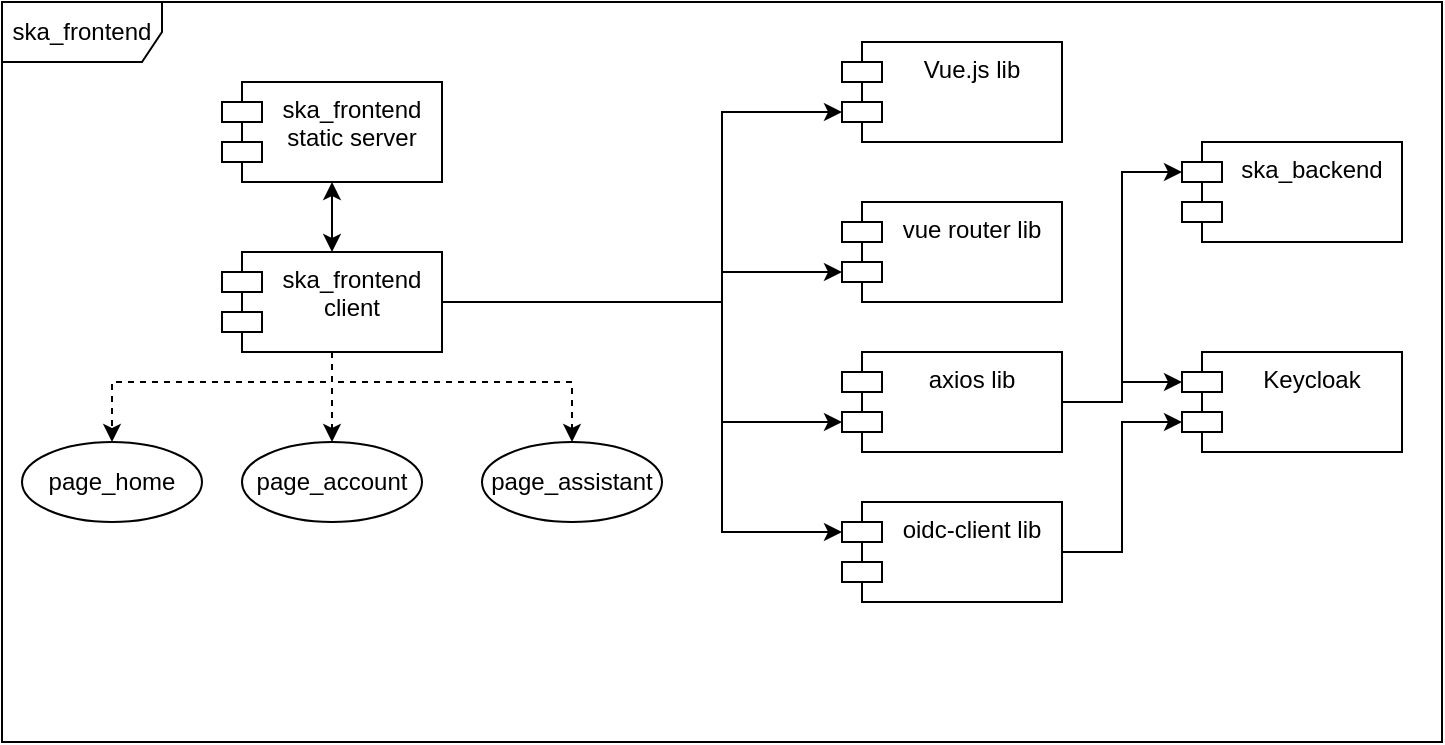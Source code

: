 <mxfile version="24.6.4" type="device">
  <diagram name="Page-1" id="7inHc9Q6Ccn756RbUHnm">
    <mxGraphModel dx="1434" dy="835" grid="1" gridSize="10" guides="1" tooltips="1" connect="1" arrows="1" fold="1" page="1" pageScale="1" pageWidth="850" pageHeight="1100" math="0" shadow="0">
      <root>
        <mxCell id="0" />
        <mxCell id="1" parent="0" />
        <mxCell id="wIZ43N2knN1_QpdRfwYL-1" value="ska_frontend" style="shape=umlFrame;whiteSpace=wrap;html=1;pointerEvents=0;width=80;height=30;" parent="1" vertex="1">
          <mxGeometry x="40" y="180" width="720" height="370" as="geometry" />
        </mxCell>
        <mxCell id="_1hHCrO5CZwxLzsTIWwX-7" value="ska_backend" style="shape=module;align=left;spacingLeft=20;align=center;verticalAlign=top;whiteSpace=wrap;html=1;" parent="1" vertex="1">
          <mxGeometry x="630" y="250" width="110" height="50" as="geometry" />
        </mxCell>
        <mxCell id="_1hHCrO5CZwxLzsTIWwX-8" value="Keycloak" style="shape=module;align=left;spacingLeft=20;align=center;verticalAlign=top;whiteSpace=wrap;html=1;" parent="1" vertex="1">
          <mxGeometry x="630" y="355" width="110" height="50" as="geometry" />
        </mxCell>
        <mxCell id="wpWViin_Y6ipoAt1LUYJ-2" value="page_home" style="ellipse;whiteSpace=wrap;html=1;" parent="1" vertex="1">
          <mxGeometry x="50" y="400" width="90" height="40" as="geometry" />
        </mxCell>
        <mxCell id="L-l4M9XKchPwWJ18eFmD-1" value="Vue.js lib" style="shape=module;align=left;spacingLeft=20;align=center;verticalAlign=top;whiteSpace=wrap;html=1;" vertex="1" parent="1">
          <mxGeometry x="460" y="200" width="110" height="50" as="geometry" />
        </mxCell>
        <mxCell id="L-l4M9XKchPwWJ18eFmD-2" value="axios lib" style="shape=module;align=left;spacingLeft=20;align=center;verticalAlign=top;whiteSpace=wrap;html=1;" vertex="1" parent="1">
          <mxGeometry x="460" y="355" width="110" height="50" as="geometry" />
        </mxCell>
        <mxCell id="L-l4M9XKchPwWJ18eFmD-9" style="edgeStyle=orthogonalEdgeStyle;rounded=0;orthogonalLoop=1;jettySize=auto;html=1;entryX=0.5;entryY=0;entryDx=0;entryDy=0;startArrow=classic;startFill=1;" edge="1" parent="1" source="L-l4M9XKchPwWJ18eFmD-3" target="L-l4M9XKchPwWJ18eFmD-7">
          <mxGeometry relative="1" as="geometry" />
        </mxCell>
        <mxCell id="L-l4M9XKchPwWJ18eFmD-3" value="ska_frontend static server" style="shape=module;align=left;spacingLeft=20;align=center;verticalAlign=top;whiteSpace=wrap;html=1;" vertex="1" parent="1">
          <mxGeometry x="150" y="220" width="110" height="50" as="geometry" />
        </mxCell>
        <mxCell id="L-l4M9XKchPwWJ18eFmD-4" value="vue router lib" style="shape=module;align=left;spacingLeft=20;align=center;verticalAlign=top;whiteSpace=wrap;html=1;" vertex="1" parent="1">
          <mxGeometry x="460" y="280" width="110" height="50" as="geometry" />
        </mxCell>
        <mxCell id="L-l4M9XKchPwWJ18eFmD-5" value="page_account" style="ellipse;whiteSpace=wrap;html=1;" vertex="1" parent="1">
          <mxGeometry x="160" y="400" width="90" height="40" as="geometry" />
        </mxCell>
        <mxCell id="L-l4M9XKchPwWJ18eFmD-6" value="page_assistant" style="ellipse;whiteSpace=wrap;html=1;" vertex="1" parent="1">
          <mxGeometry x="280" y="400" width="90" height="40" as="geometry" />
        </mxCell>
        <mxCell id="L-l4M9XKchPwWJ18eFmD-15" style="edgeStyle=orthogonalEdgeStyle;rounded=0;orthogonalLoop=1;jettySize=auto;html=1;entryX=0.5;entryY=0;entryDx=0;entryDy=0;dashed=1;" edge="1" parent="1" source="L-l4M9XKchPwWJ18eFmD-7" target="wpWViin_Y6ipoAt1LUYJ-2">
          <mxGeometry relative="1" as="geometry">
            <Array as="points">
              <mxPoint x="205" y="370" />
              <mxPoint x="95" y="370" />
            </Array>
          </mxGeometry>
        </mxCell>
        <mxCell id="L-l4M9XKchPwWJ18eFmD-16" style="edgeStyle=orthogonalEdgeStyle;rounded=0;orthogonalLoop=1;jettySize=auto;html=1;entryX=0.5;entryY=0;entryDx=0;entryDy=0;dashed=1;" edge="1" parent="1" source="L-l4M9XKchPwWJ18eFmD-7" target="L-l4M9XKchPwWJ18eFmD-5">
          <mxGeometry relative="1" as="geometry" />
        </mxCell>
        <mxCell id="L-l4M9XKchPwWJ18eFmD-17" style="edgeStyle=orthogonalEdgeStyle;rounded=0;orthogonalLoop=1;jettySize=auto;html=1;entryX=0.5;entryY=0;entryDx=0;entryDy=0;dashed=1;" edge="1" parent="1" source="L-l4M9XKchPwWJ18eFmD-7" target="L-l4M9XKchPwWJ18eFmD-6">
          <mxGeometry relative="1" as="geometry">
            <Array as="points">
              <mxPoint x="205" y="370" />
              <mxPoint x="325" y="370" />
            </Array>
          </mxGeometry>
        </mxCell>
        <mxCell id="L-l4M9XKchPwWJ18eFmD-7" value="ska_frontend client" style="shape=module;align=left;spacingLeft=20;align=center;verticalAlign=top;whiteSpace=wrap;html=1;" vertex="1" parent="1">
          <mxGeometry x="150" y="305" width="110" height="50" as="geometry" />
        </mxCell>
        <mxCell id="L-l4M9XKchPwWJ18eFmD-18" value="oidc-client lib" style="shape=module;align=left;spacingLeft=20;align=center;verticalAlign=top;whiteSpace=wrap;html=1;" vertex="1" parent="1">
          <mxGeometry x="460" y="430" width="110" height="50" as="geometry" />
        </mxCell>
        <mxCell id="L-l4M9XKchPwWJ18eFmD-19" style="edgeStyle=orthogonalEdgeStyle;rounded=0;orthogonalLoop=1;jettySize=auto;html=1;entryX=0;entryY=0;entryDx=0;entryDy=35;entryPerimeter=0;" edge="1" parent="1" source="L-l4M9XKchPwWJ18eFmD-7" target="L-l4M9XKchPwWJ18eFmD-1">
          <mxGeometry relative="1" as="geometry">
            <Array as="points">
              <mxPoint x="400" y="330" />
              <mxPoint x="400" y="235" />
            </Array>
          </mxGeometry>
        </mxCell>
        <mxCell id="L-l4M9XKchPwWJ18eFmD-20" style="edgeStyle=orthogonalEdgeStyle;rounded=0;orthogonalLoop=1;jettySize=auto;html=1;entryX=0;entryY=0;entryDx=0;entryDy=35;entryPerimeter=0;" edge="1" parent="1" source="L-l4M9XKchPwWJ18eFmD-7" target="L-l4M9XKchPwWJ18eFmD-4">
          <mxGeometry relative="1" as="geometry">
            <Array as="points">
              <mxPoint x="400" y="330" />
              <mxPoint x="400" y="315" />
            </Array>
          </mxGeometry>
        </mxCell>
        <mxCell id="L-l4M9XKchPwWJ18eFmD-21" style="edgeStyle=orthogonalEdgeStyle;rounded=0;orthogonalLoop=1;jettySize=auto;html=1;entryX=0;entryY=0;entryDx=0;entryDy=35;entryPerimeter=0;" edge="1" parent="1" source="L-l4M9XKchPwWJ18eFmD-7" target="L-l4M9XKchPwWJ18eFmD-2">
          <mxGeometry relative="1" as="geometry">
            <Array as="points">
              <mxPoint x="400" y="330" />
              <mxPoint x="400" y="390" />
            </Array>
          </mxGeometry>
        </mxCell>
        <mxCell id="L-l4M9XKchPwWJ18eFmD-22" style="edgeStyle=orthogonalEdgeStyle;rounded=0;orthogonalLoop=1;jettySize=auto;html=1;entryX=0;entryY=0;entryDx=0;entryDy=15;entryPerimeter=0;" edge="1" parent="1" source="L-l4M9XKchPwWJ18eFmD-7" target="L-l4M9XKchPwWJ18eFmD-18">
          <mxGeometry relative="1" as="geometry">
            <Array as="points">
              <mxPoint x="400" y="330" />
              <mxPoint x="400" y="445" />
            </Array>
          </mxGeometry>
        </mxCell>
        <mxCell id="L-l4M9XKchPwWJ18eFmD-23" style="edgeStyle=orthogonalEdgeStyle;rounded=0;orthogonalLoop=1;jettySize=auto;html=1;entryX=0;entryY=0;entryDx=0;entryDy=15;entryPerimeter=0;" edge="1" parent="1" source="L-l4M9XKchPwWJ18eFmD-2" target="_1hHCrO5CZwxLzsTIWwX-7">
          <mxGeometry relative="1" as="geometry" />
        </mxCell>
        <mxCell id="L-l4M9XKchPwWJ18eFmD-24" style="edgeStyle=orthogonalEdgeStyle;rounded=0;orthogonalLoop=1;jettySize=auto;html=1;entryX=0;entryY=0;entryDx=0;entryDy=15;entryPerimeter=0;" edge="1" parent="1" source="L-l4M9XKchPwWJ18eFmD-2" target="_1hHCrO5CZwxLzsTIWwX-8">
          <mxGeometry relative="1" as="geometry" />
        </mxCell>
        <mxCell id="L-l4M9XKchPwWJ18eFmD-25" style="edgeStyle=orthogonalEdgeStyle;rounded=0;orthogonalLoop=1;jettySize=auto;html=1;entryX=0;entryY=0;entryDx=0;entryDy=35;entryPerimeter=0;" edge="1" parent="1" source="L-l4M9XKchPwWJ18eFmD-18" target="_1hHCrO5CZwxLzsTIWwX-8">
          <mxGeometry relative="1" as="geometry" />
        </mxCell>
      </root>
    </mxGraphModel>
  </diagram>
</mxfile>
